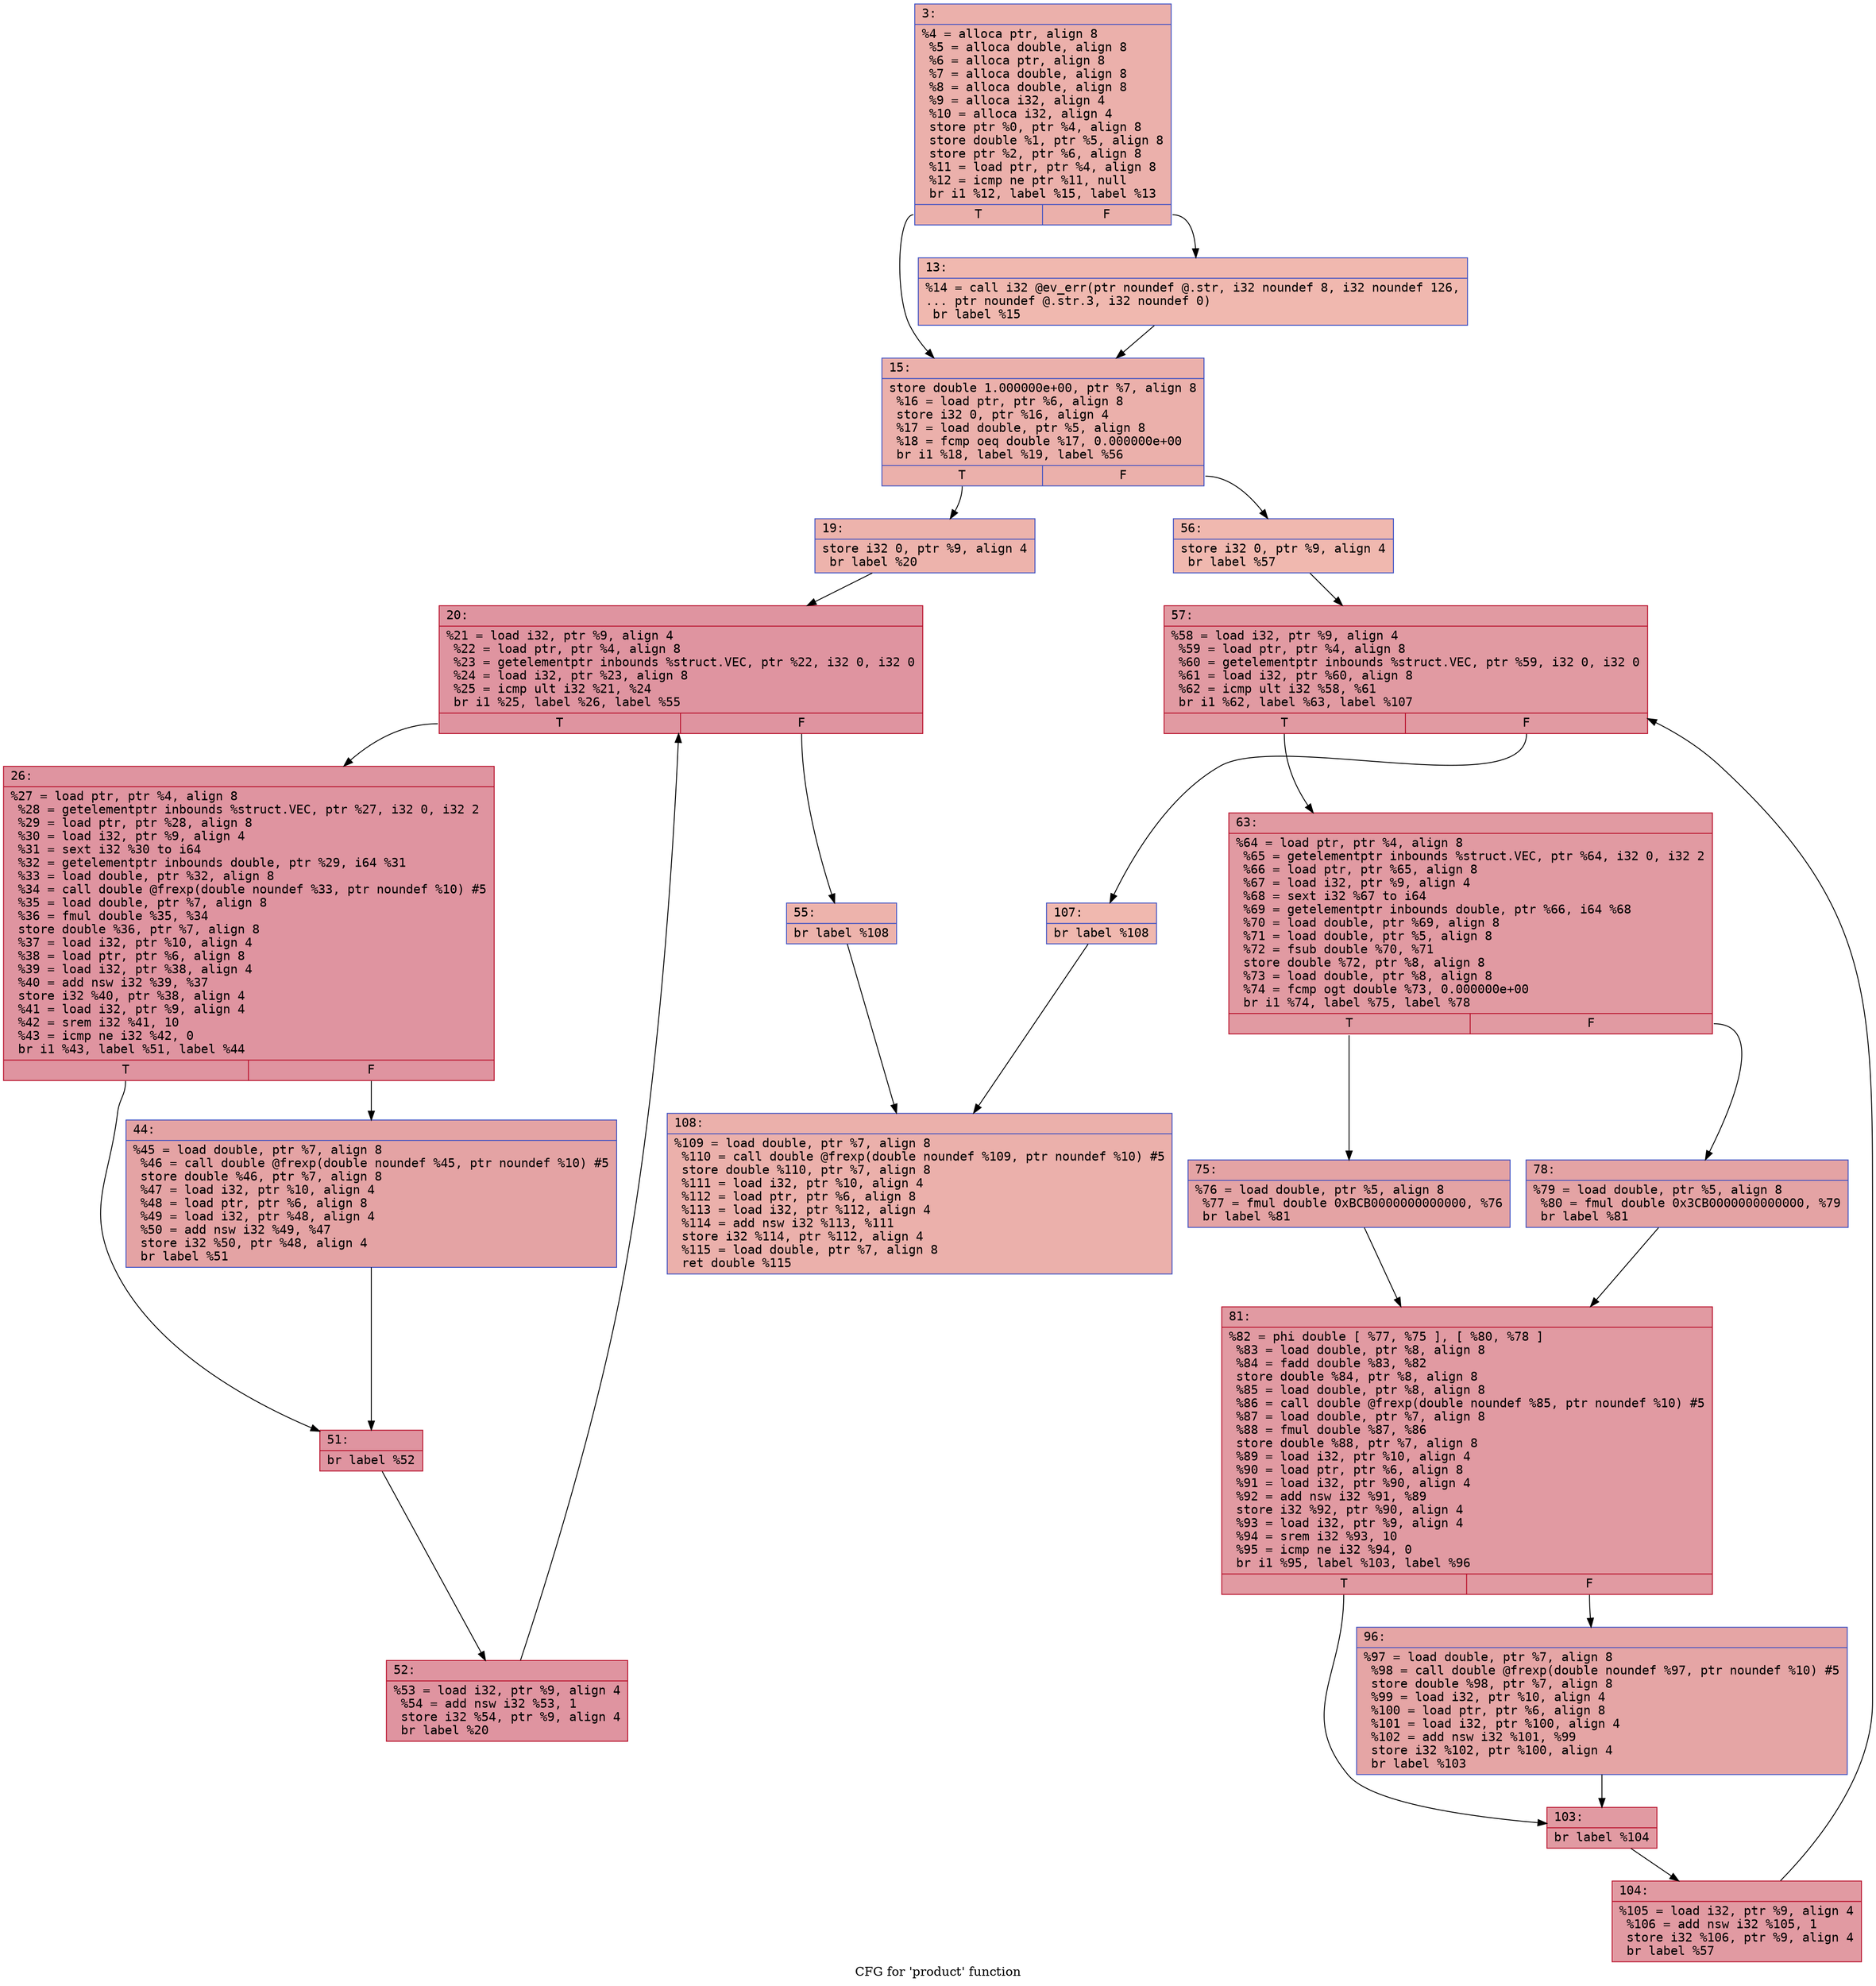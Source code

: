 digraph "CFG for 'product' function" {
	label="CFG for 'product' function";

	Node0x600001f330c0 [shape=record,color="#3d50c3ff", style=filled, fillcolor="#d24b4070" fontname="Courier",label="{3:\l|  %4 = alloca ptr, align 8\l  %5 = alloca double, align 8\l  %6 = alloca ptr, align 8\l  %7 = alloca double, align 8\l  %8 = alloca double, align 8\l  %9 = alloca i32, align 4\l  %10 = alloca i32, align 4\l  store ptr %0, ptr %4, align 8\l  store double %1, ptr %5, align 8\l  store ptr %2, ptr %6, align 8\l  %11 = load ptr, ptr %4, align 8\l  %12 = icmp ne ptr %11, null\l  br i1 %12, label %15, label %13\l|{<s0>T|<s1>F}}"];
	Node0x600001f330c0:s0 -> Node0x600001f33160[tooltip="3 -> 15\nProbability 62.50%" ];
	Node0x600001f330c0:s1 -> Node0x600001f33110[tooltip="3 -> 13\nProbability 37.50%" ];
	Node0x600001f33110 [shape=record,color="#3d50c3ff", style=filled, fillcolor="#dc5d4a70" fontname="Courier",label="{13:\l|  %14 = call i32 @ev_err(ptr noundef @.str, i32 noundef 8, i32 noundef 126,\l... ptr noundef @.str.3, i32 noundef 0)\l  br label %15\l}"];
	Node0x600001f33110 -> Node0x600001f33160[tooltip="13 -> 15\nProbability 100.00%" ];
	Node0x600001f33160 [shape=record,color="#3d50c3ff", style=filled, fillcolor="#d24b4070" fontname="Courier",label="{15:\l|  store double 1.000000e+00, ptr %7, align 8\l  %16 = load ptr, ptr %6, align 8\l  store i32 0, ptr %16, align 4\l  %17 = load double, ptr %5, align 8\l  %18 = fcmp oeq double %17, 0.000000e+00\l  br i1 %18, label %19, label %56\l|{<s0>T|<s1>F}}"];
	Node0x600001f33160:s0 -> Node0x600001f331b0[tooltip="15 -> 19\nProbability 62.50%" ];
	Node0x600001f33160:s1 -> Node0x600001f333e0[tooltip="15 -> 56\nProbability 37.50%" ];
	Node0x600001f331b0 [shape=record,color="#3d50c3ff", style=filled, fillcolor="#d6524470" fontname="Courier",label="{19:\l|  store i32 0, ptr %9, align 4\l  br label %20\l}"];
	Node0x600001f331b0 -> Node0x600001f33200[tooltip="19 -> 20\nProbability 100.00%" ];
	Node0x600001f33200 [shape=record,color="#b70d28ff", style=filled, fillcolor="#b70d2870" fontname="Courier",label="{20:\l|  %21 = load i32, ptr %9, align 4\l  %22 = load ptr, ptr %4, align 8\l  %23 = getelementptr inbounds %struct.VEC, ptr %22, i32 0, i32 0\l  %24 = load i32, ptr %23, align 8\l  %25 = icmp ult i32 %21, %24\l  br i1 %25, label %26, label %55\l|{<s0>T|<s1>F}}"];
	Node0x600001f33200:s0 -> Node0x600001f33250[tooltip="20 -> 26\nProbability 96.88%" ];
	Node0x600001f33200:s1 -> Node0x600001f33390[tooltip="20 -> 55\nProbability 3.12%" ];
	Node0x600001f33250 [shape=record,color="#b70d28ff", style=filled, fillcolor="#b70d2870" fontname="Courier",label="{26:\l|  %27 = load ptr, ptr %4, align 8\l  %28 = getelementptr inbounds %struct.VEC, ptr %27, i32 0, i32 2\l  %29 = load ptr, ptr %28, align 8\l  %30 = load i32, ptr %9, align 4\l  %31 = sext i32 %30 to i64\l  %32 = getelementptr inbounds double, ptr %29, i64 %31\l  %33 = load double, ptr %32, align 8\l  %34 = call double @frexp(double noundef %33, ptr noundef %10) #5\l  %35 = load double, ptr %7, align 8\l  %36 = fmul double %35, %34\l  store double %36, ptr %7, align 8\l  %37 = load i32, ptr %10, align 4\l  %38 = load ptr, ptr %6, align 8\l  %39 = load i32, ptr %38, align 4\l  %40 = add nsw i32 %39, %37\l  store i32 %40, ptr %38, align 4\l  %41 = load i32, ptr %9, align 4\l  %42 = srem i32 %41, 10\l  %43 = icmp ne i32 %42, 0\l  br i1 %43, label %51, label %44\l|{<s0>T|<s1>F}}"];
	Node0x600001f33250:s0 -> Node0x600001f332f0[tooltip="26 -> 51\nProbability 62.50%" ];
	Node0x600001f33250:s1 -> Node0x600001f332a0[tooltip="26 -> 44\nProbability 37.50%" ];
	Node0x600001f332a0 [shape=record,color="#3d50c3ff", style=filled, fillcolor="#c32e3170" fontname="Courier",label="{44:\l|  %45 = load double, ptr %7, align 8\l  %46 = call double @frexp(double noundef %45, ptr noundef %10) #5\l  store double %46, ptr %7, align 8\l  %47 = load i32, ptr %10, align 4\l  %48 = load ptr, ptr %6, align 8\l  %49 = load i32, ptr %48, align 4\l  %50 = add nsw i32 %49, %47\l  store i32 %50, ptr %48, align 4\l  br label %51\l}"];
	Node0x600001f332a0 -> Node0x600001f332f0[tooltip="44 -> 51\nProbability 100.00%" ];
	Node0x600001f332f0 [shape=record,color="#b70d28ff", style=filled, fillcolor="#b70d2870" fontname="Courier",label="{51:\l|  br label %52\l}"];
	Node0x600001f332f0 -> Node0x600001f33340[tooltip="51 -> 52\nProbability 100.00%" ];
	Node0x600001f33340 [shape=record,color="#b70d28ff", style=filled, fillcolor="#b70d2870" fontname="Courier",label="{52:\l|  %53 = load i32, ptr %9, align 4\l  %54 = add nsw i32 %53, 1\l  store i32 %54, ptr %9, align 4\l  br label %20\l}"];
	Node0x600001f33340 -> Node0x600001f33200[tooltip="52 -> 20\nProbability 100.00%" ];
	Node0x600001f33390 [shape=record,color="#3d50c3ff", style=filled, fillcolor="#d6524470" fontname="Courier",label="{55:\l|  br label %108\l}"];
	Node0x600001f33390 -> Node0x600001f33700[tooltip="55 -> 108\nProbability 100.00%" ];
	Node0x600001f333e0 [shape=record,color="#3d50c3ff", style=filled, fillcolor="#dc5d4a70" fontname="Courier",label="{56:\l|  store i32 0, ptr %9, align 4\l  br label %57\l}"];
	Node0x600001f333e0 -> Node0x600001f33430[tooltip="56 -> 57\nProbability 100.00%" ];
	Node0x600001f33430 [shape=record,color="#b70d28ff", style=filled, fillcolor="#bb1b2c70" fontname="Courier",label="{57:\l|  %58 = load i32, ptr %9, align 4\l  %59 = load ptr, ptr %4, align 8\l  %60 = getelementptr inbounds %struct.VEC, ptr %59, i32 0, i32 0\l  %61 = load i32, ptr %60, align 8\l  %62 = icmp ult i32 %58, %61\l  br i1 %62, label %63, label %107\l|{<s0>T|<s1>F}}"];
	Node0x600001f33430:s0 -> Node0x600001f33480[tooltip="57 -> 63\nProbability 96.88%" ];
	Node0x600001f33430:s1 -> Node0x600001f336b0[tooltip="57 -> 107\nProbability 3.12%" ];
	Node0x600001f33480 [shape=record,color="#b70d28ff", style=filled, fillcolor="#bb1b2c70" fontname="Courier",label="{63:\l|  %64 = load ptr, ptr %4, align 8\l  %65 = getelementptr inbounds %struct.VEC, ptr %64, i32 0, i32 2\l  %66 = load ptr, ptr %65, align 8\l  %67 = load i32, ptr %9, align 4\l  %68 = sext i32 %67 to i64\l  %69 = getelementptr inbounds double, ptr %66, i64 %68\l  %70 = load double, ptr %69, align 8\l  %71 = load double, ptr %5, align 8\l  %72 = fsub double %70, %71\l  store double %72, ptr %8, align 8\l  %73 = load double, ptr %8, align 8\l  %74 = fcmp ogt double %73, 0.000000e+00\l  br i1 %74, label %75, label %78\l|{<s0>T|<s1>F}}"];
	Node0x600001f33480:s0 -> Node0x600001f334d0[tooltip="63 -> 75\nProbability 50.00%" ];
	Node0x600001f33480:s1 -> Node0x600001f33520[tooltip="63 -> 78\nProbability 50.00%" ];
	Node0x600001f334d0 [shape=record,color="#3d50c3ff", style=filled, fillcolor="#c32e3170" fontname="Courier",label="{75:\l|  %76 = load double, ptr %5, align 8\l  %77 = fmul double 0xBCB0000000000000, %76\l  br label %81\l}"];
	Node0x600001f334d0 -> Node0x600001f33570[tooltip="75 -> 81\nProbability 100.00%" ];
	Node0x600001f33520 [shape=record,color="#3d50c3ff", style=filled, fillcolor="#c32e3170" fontname="Courier",label="{78:\l|  %79 = load double, ptr %5, align 8\l  %80 = fmul double 0x3CB0000000000000, %79\l  br label %81\l}"];
	Node0x600001f33520 -> Node0x600001f33570[tooltip="78 -> 81\nProbability 100.00%" ];
	Node0x600001f33570 [shape=record,color="#b70d28ff", style=filled, fillcolor="#bb1b2c70" fontname="Courier",label="{81:\l|  %82 = phi double [ %77, %75 ], [ %80, %78 ]\l  %83 = load double, ptr %8, align 8\l  %84 = fadd double %83, %82\l  store double %84, ptr %8, align 8\l  %85 = load double, ptr %8, align 8\l  %86 = call double @frexp(double noundef %85, ptr noundef %10) #5\l  %87 = load double, ptr %7, align 8\l  %88 = fmul double %87, %86\l  store double %88, ptr %7, align 8\l  %89 = load i32, ptr %10, align 4\l  %90 = load ptr, ptr %6, align 8\l  %91 = load i32, ptr %90, align 4\l  %92 = add nsw i32 %91, %89\l  store i32 %92, ptr %90, align 4\l  %93 = load i32, ptr %9, align 4\l  %94 = srem i32 %93, 10\l  %95 = icmp ne i32 %94, 0\l  br i1 %95, label %103, label %96\l|{<s0>T|<s1>F}}"];
	Node0x600001f33570:s0 -> Node0x600001f33610[tooltip="81 -> 103\nProbability 62.50%" ];
	Node0x600001f33570:s1 -> Node0x600001f335c0[tooltip="81 -> 96\nProbability 37.50%" ];
	Node0x600001f335c0 [shape=record,color="#3d50c3ff", style=filled, fillcolor="#c5333470" fontname="Courier",label="{96:\l|  %97 = load double, ptr %7, align 8\l  %98 = call double @frexp(double noundef %97, ptr noundef %10) #5\l  store double %98, ptr %7, align 8\l  %99 = load i32, ptr %10, align 4\l  %100 = load ptr, ptr %6, align 8\l  %101 = load i32, ptr %100, align 4\l  %102 = add nsw i32 %101, %99\l  store i32 %102, ptr %100, align 4\l  br label %103\l}"];
	Node0x600001f335c0 -> Node0x600001f33610[tooltip="96 -> 103\nProbability 100.00%" ];
	Node0x600001f33610 [shape=record,color="#b70d28ff", style=filled, fillcolor="#bb1b2c70" fontname="Courier",label="{103:\l|  br label %104\l}"];
	Node0x600001f33610 -> Node0x600001f33660[tooltip="103 -> 104\nProbability 100.00%" ];
	Node0x600001f33660 [shape=record,color="#b70d28ff", style=filled, fillcolor="#bb1b2c70" fontname="Courier",label="{104:\l|  %105 = load i32, ptr %9, align 4\l  %106 = add nsw i32 %105, 1\l  store i32 %106, ptr %9, align 4\l  br label %57\l}"];
	Node0x600001f33660 -> Node0x600001f33430[tooltip="104 -> 57\nProbability 100.00%" ];
	Node0x600001f336b0 [shape=record,color="#3d50c3ff", style=filled, fillcolor="#dc5d4a70" fontname="Courier",label="{107:\l|  br label %108\l}"];
	Node0x600001f336b0 -> Node0x600001f33700[tooltip="107 -> 108\nProbability 100.00%" ];
	Node0x600001f33700 [shape=record,color="#3d50c3ff", style=filled, fillcolor="#d24b4070" fontname="Courier",label="{108:\l|  %109 = load double, ptr %7, align 8\l  %110 = call double @frexp(double noundef %109, ptr noundef %10) #5\l  store double %110, ptr %7, align 8\l  %111 = load i32, ptr %10, align 4\l  %112 = load ptr, ptr %6, align 8\l  %113 = load i32, ptr %112, align 4\l  %114 = add nsw i32 %113, %111\l  store i32 %114, ptr %112, align 4\l  %115 = load double, ptr %7, align 8\l  ret double %115\l}"];
}

